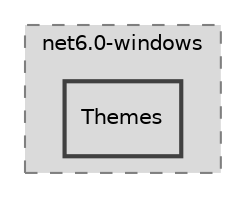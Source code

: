 digraph "obj/Debug/net6.0-windows/Themes"
{
 // LATEX_PDF_SIZE
  edge [fontname="Helvetica",fontsize="10",labelfontname="Helvetica",labelfontsize="10"];
  node [fontname="Helvetica",fontsize="10",shape=record];
  compound=true
  subgraph clusterdir_034079e16470629fedd4f235052192e9 {
    graph [ bgcolor="#dadada", pencolor="grey50", style="filled,dashed,", label="net6.0-windows", fontname="Helvetica", fontsize="10", URL="dir_034079e16470629fedd4f235052192e9.html"]
  dir_b3893e2e01548e042a152db2481e8338 [shape=box, label="Themes", style="filled,bold,", fillcolor="#dadada", color="grey25", URL="dir_b3893e2e01548e042a152db2481e8338.html"];
  }
}
